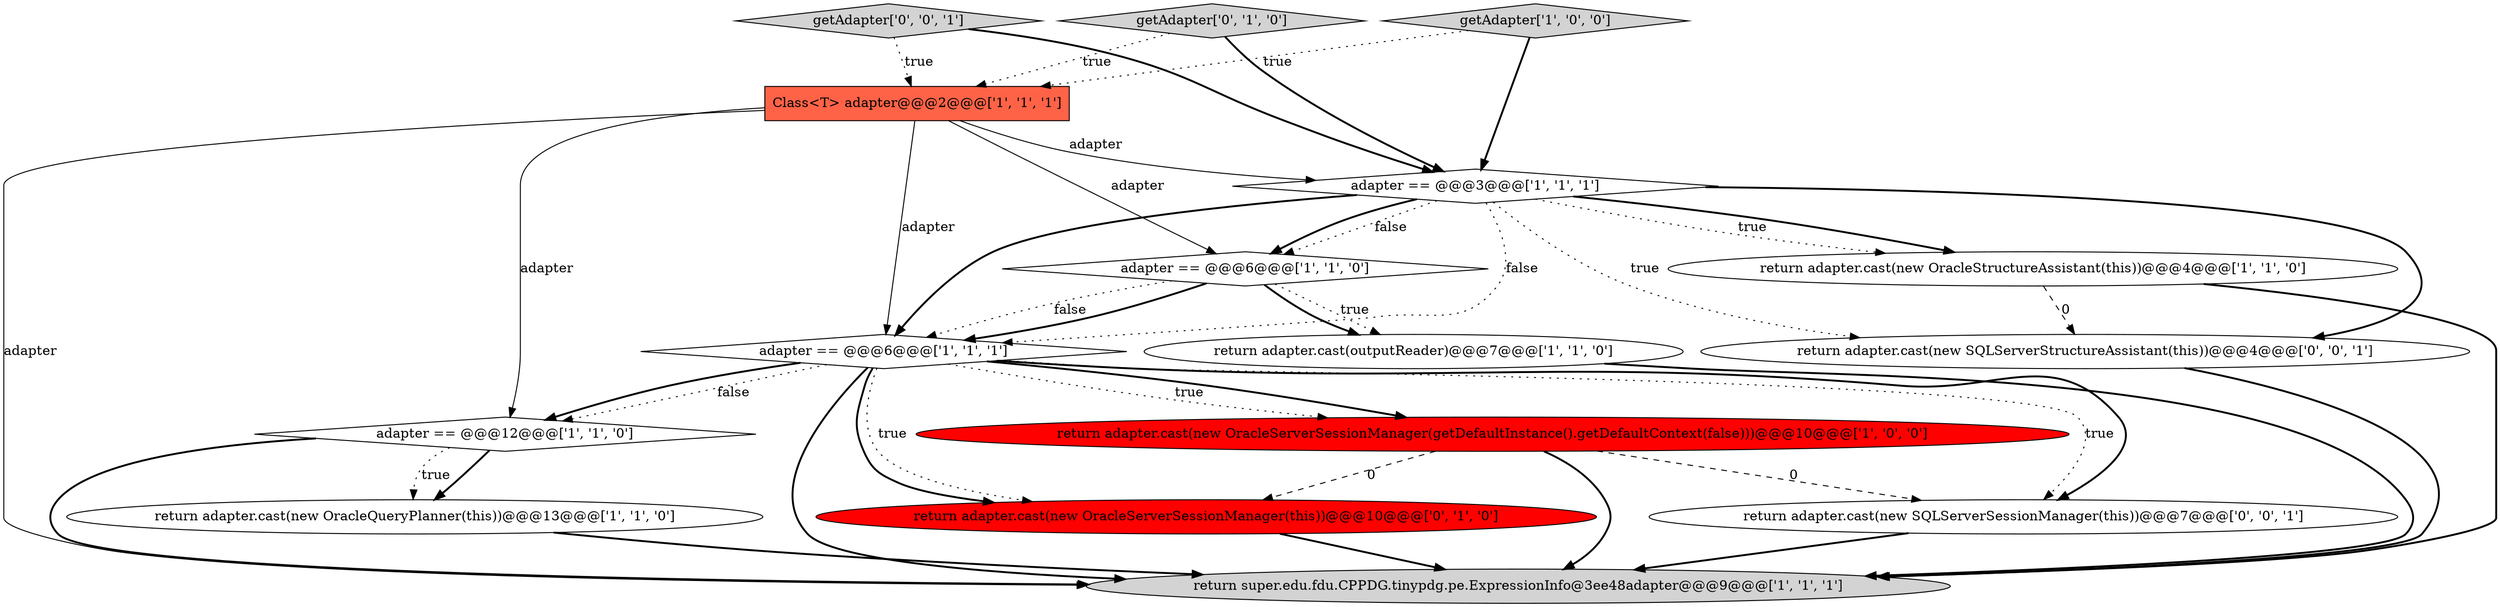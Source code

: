 digraph {
15 [style = filled, label = "return adapter.cast(new SQLServerStructureAssistant(this))@@@4@@@['0', '0', '1']", fillcolor = white, shape = ellipse image = "AAA0AAABBB3BBB"];
13 [style = filled, label = "getAdapter['0', '0', '1']", fillcolor = lightgray, shape = diamond image = "AAA0AAABBB3BBB"];
6 [style = filled, label = "getAdapter['1', '0', '0']", fillcolor = lightgray, shape = diamond image = "AAA0AAABBB1BBB"];
8 [style = filled, label = "return adapter.cast(new OracleStructureAssistant(this))@@@4@@@['1', '1', '0']", fillcolor = white, shape = ellipse image = "AAA0AAABBB1BBB"];
14 [style = filled, label = "return adapter.cast(new SQLServerSessionManager(this))@@@7@@@['0', '0', '1']", fillcolor = white, shape = ellipse image = "AAA0AAABBB3BBB"];
4 [style = filled, label = "return adapter.cast(new OracleQueryPlanner(this))@@@13@@@['1', '1', '0']", fillcolor = white, shape = ellipse image = "AAA0AAABBB1BBB"];
7 [style = filled, label = "return adapter.cast(new OracleServerSessionManager(getDefaultInstance().getDefaultContext(false)))@@@10@@@['1', '0', '0']", fillcolor = red, shape = ellipse image = "AAA1AAABBB1BBB"];
3 [style = filled, label = "adapter == @@@3@@@['1', '1', '1']", fillcolor = white, shape = diamond image = "AAA0AAABBB1BBB"];
2 [style = filled, label = "adapter == @@@12@@@['1', '1', '0']", fillcolor = white, shape = diamond image = "AAA0AAABBB1BBB"];
1 [style = filled, label = "adapter == @@@6@@@['1', '1', '1']", fillcolor = white, shape = diamond image = "AAA0AAABBB1BBB"];
5 [style = filled, label = "Class<T> adapter@@@2@@@['1', '1', '1']", fillcolor = tomato, shape = box image = "AAA0AAABBB1BBB"];
11 [style = filled, label = "getAdapter['0', '1', '0']", fillcolor = lightgray, shape = diamond image = "AAA0AAABBB2BBB"];
10 [style = filled, label = "return super.edu.fdu.CPPDG.tinypdg.pe.ExpressionInfo@3ee48adapter@@@9@@@['1', '1', '1']", fillcolor = lightgray, shape = ellipse image = "AAA0AAABBB1BBB"];
0 [style = filled, label = "return adapter.cast(outputReader)@@@7@@@['1', '1', '0']", fillcolor = white, shape = ellipse image = "AAA0AAABBB1BBB"];
12 [style = filled, label = "return adapter.cast(new OracleServerSessionManager(this))@@@10@@@['0', '1', '0']", fillcolor = red, shape = ellipse image = "AAA1AAABBB2BBB"];
9 [style = filled, label = "adapter == @@@6@@@['1', '1', '0']", fillcolor = white, shape = diamond image = "AAA0AAABBB1BBB"];
4->10 [style = bold, label=""];
5->9 [style = solid, label="adapter"];
8->10 [style = bold, label=""];
6->3 [style = bold, label=""];
3->9 [style = dotted, label="false"];
15->10 [style = bold, label=""];
9->0 [style = dotted, label="true"];
9->0 [style = bold, label=""];
3->1 [style = bold, label=""];
7->10 [style = bold, label=""];
7->14 [style = dashed, label="0"];
8->15 [style = dashed, label="0"];
14->10 [style = bold, label=""];
13->5 [style = dotted, label="true"];
11->5 [style = dotted, label="true"];
3->15 [style = bold, label=""];
1->14 [style = dotted, label="true"];
2->10 [style = bold, label=""];
2->4 [style = bold, label=""];
1->7 [style = bold, label=""];
1->2 [style = dotted, label="false"];
1->7 [style = dotted, label="true"];
3->9 [style = bold, label=""];
5->2 [style = solid, label="adapter"];
5->1 [style = solid, label="adapter"];
0->10 [style = bold, label=""];
12->10 [style = bold, label=""];
13->3 [style = bold, label=""];
11->3 [style = bold, label=""];
3->8 [style = bold, label=""];
3->15 [style = dotted, label="true"];
1->12 [style = dotted, label="true"];
2->4 [style = dotted, label="true"];
1->12 [style = bold, label=""];
7->12 [style = dashed, label="0"];
5->10 [style = solid, label="adapter"];
1->14 [style = bold, label=""];
1->2 [style = bold, label=""];
9->1 [style = bold, label=""];
3->8 [style = dotted, label="true"];
3->1 [style = dotted, label="false"];
1->10 [style = bold, label=""];
5->3 [style = solid, label="adapter"];
6->5 [style = dotted, label="true"];
9->1 [style = dotted, label="false"];
}
